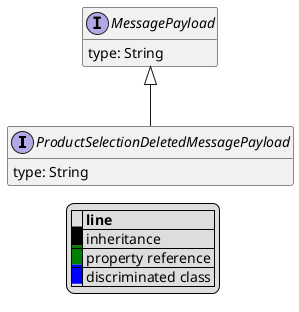 @startuml

hide empty fields
hide empty methods
legend
|= |= line |
|<back:black>   </back>| inheritance |
|<back:green>   </back>| property reference |
|<back:blue>   </back>| discriminated class |
endlegend
interface ProductSelectionDeletedMessagePayload [[ProductSelectionDeletedMessagePayload.svg]] extends MessagePayload {
    type: String
}
interface MessagePayload [[MessagePayload.svg]]  {
    type: String
}





@enduml
